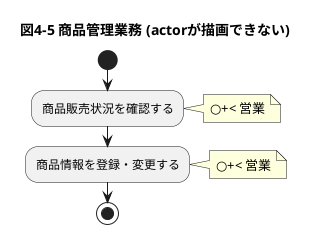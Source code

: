 @startuml
title 図4-5 商品管理業務 (actorが描画できない)
start
:商品販売状況を確認する;
note right: ○+< 営業
:商品情報を登録・変更する;
note right: ○+< 営業
stop
@enduml